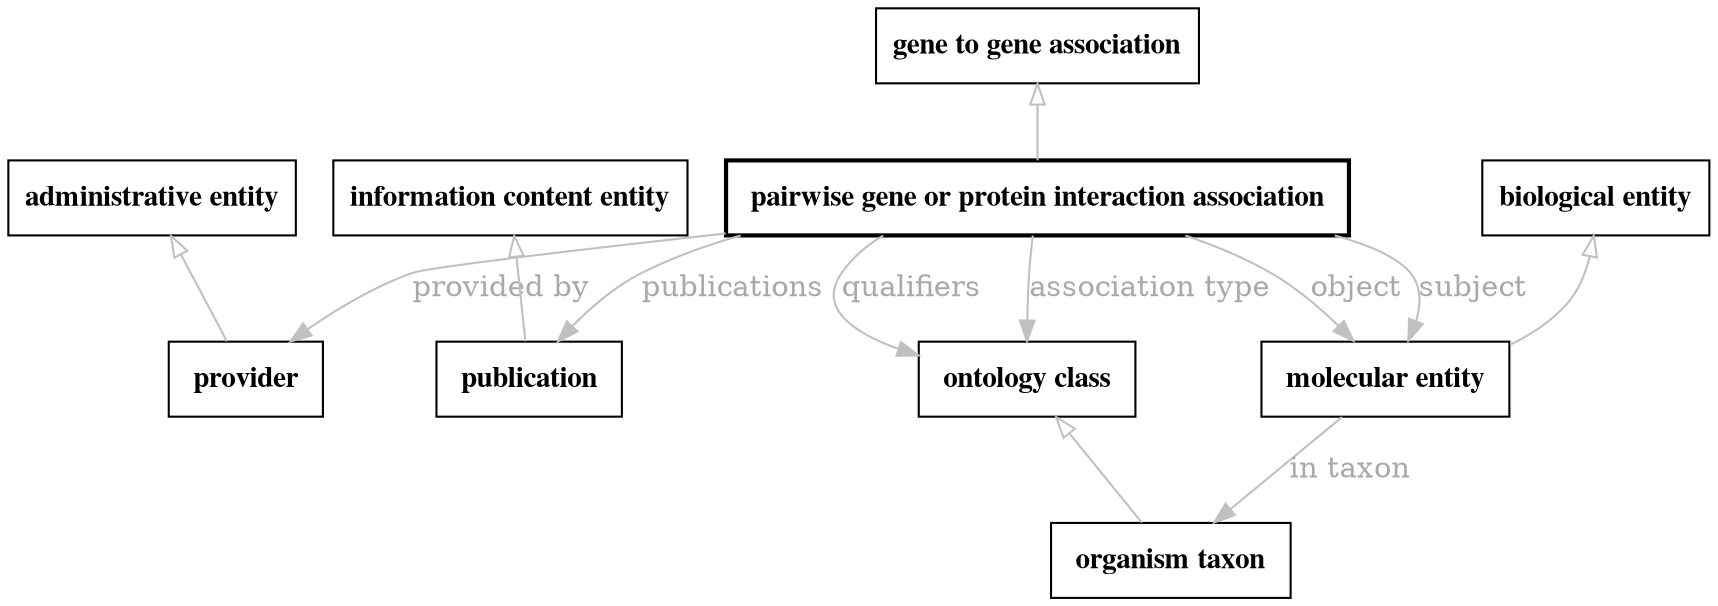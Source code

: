 // biolink model
digraph {
	graph [fontsize=32 penwidth=5]
	node [color=black fontname="times bold" shape=rectangle]
	edge [color=gray fontcolor=darkgray]
	"pairwise gene or protein interaction association" [label=" pairwise gene or protein interaction association " style=bold]
	"gene to gene association" -> "pairwise gene or protein interaction association" [label="" arrowtail=onormal dir=back]
	"pairwise gene or protein interaction association" -> provider [label="provided by"]
	provider [label=" provider " style=solid]
	"administrative entity" -> provider [label="" arrowtail=onormal dir=back]
	"pairwise gene or protein interaction association" -> publication [label=publications]
	publication [label=" publication " style=solid]
	"information content entity" -> publication [label="" arrowtail=onormal dir=back]
	"pairwise gene or protein interaction association" -> "ontology class" [label=qualifiers]
	"ontology class" [label=" ontology class " style=solid]
	"pairwise gene or protein interaction association" -> "molecular entity" [label=object]
	"molecular entity" [label=" molecular entity " style=solid]
	"biological entity" -> "molecular entity" [label="" arrowtail=onormal dir=back]
	"molecular entity" -> "organism taxon" [label="in taxon"]
	"organism taxon" [label=" organism taxon " style=solid]
	"ontology class" -> "organism taxon" [label="" arrowtail=onormal dir=back]
	"pairwise gene or protein interaction association" -> "molecular entity" [label=subject]
	"pairwise gene or protein interaction association" -> "ontology class" [label="association type"]
}
